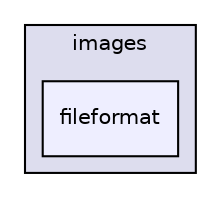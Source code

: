 digraph "sqlite/sqlite-doc-3080700/images/fileformat" {
  compound=true
  node [ fontsize="10", fontname="Helvetica"];
  edge [ labelfontsize="10", labelfontname="Helvetica"];
  subgraph clusterdir_e205388cd4bef8340f6df94c212212d0 {
    graph [ bgcolor="#ddddee", pencolor="black", label="images" fontname="Helvetica", fontsize="10", URL="dir_e205388cd4bef8340f6df94c212212d0.html"]
  dir_1a28b12d968e4790fc1d76cb3ae033b4 [shape=box, label="fileformat", style="filled", fillcolor="#eeeeff", pencolor="black", URL="dir_1a28b12d968e4790fc1d76cb3ae033b4.html"];
  }
}
